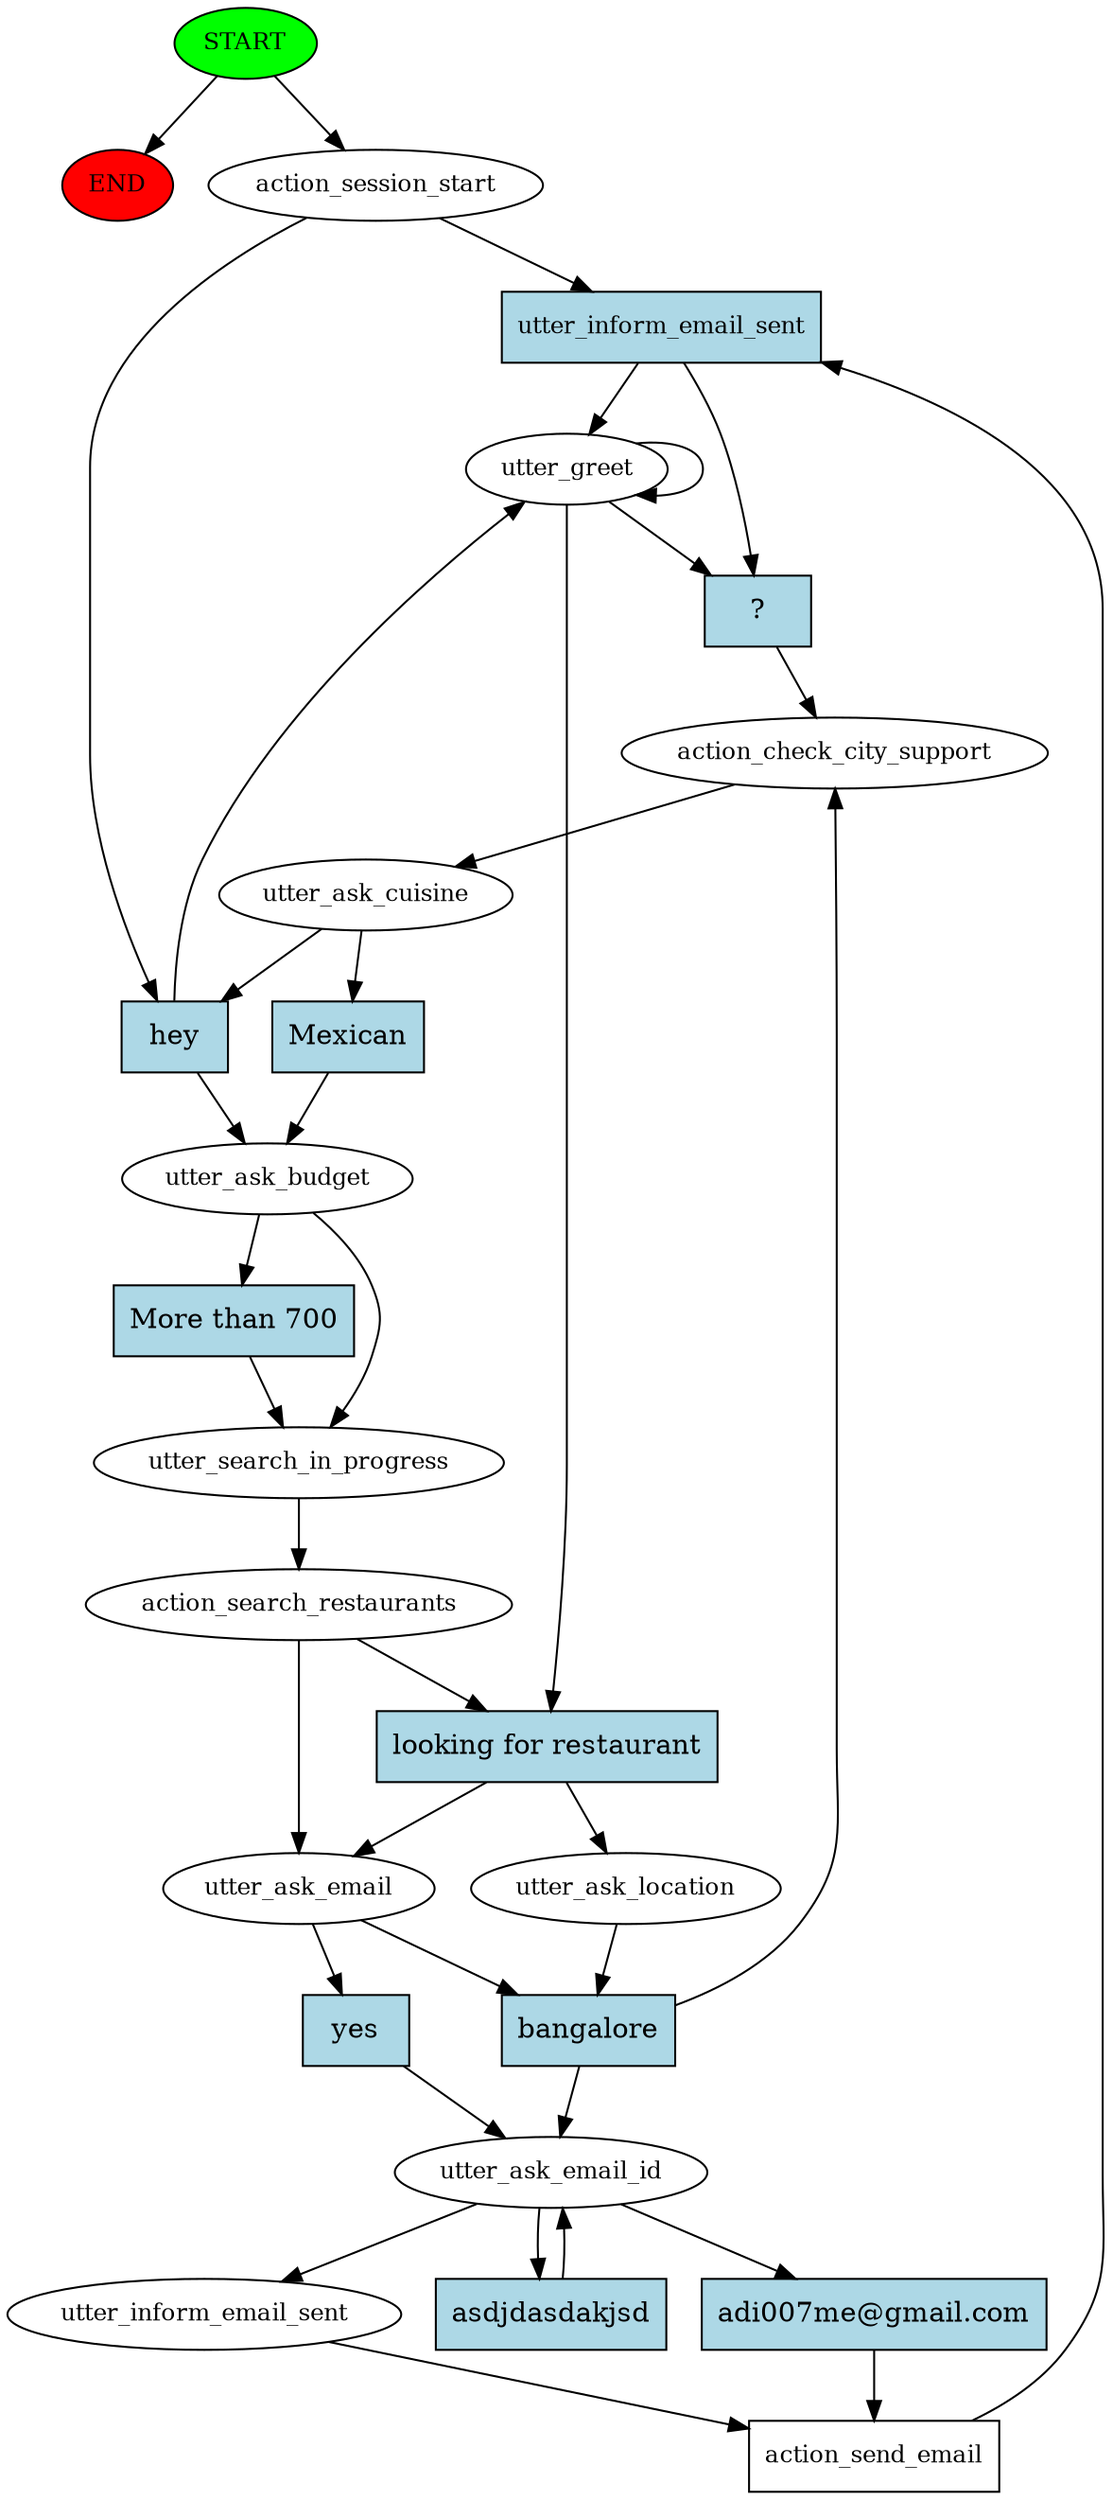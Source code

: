 digraph  {
0 [class="start active", fillcolor=green, fontsize=12, label=START, style=filled];
"-1" [class=end, fillcolor=red, fontsize=12, label=END, style=filled];
1 [class=active, fontsize=12, label=action_session_start];
2 [class=active, fontsize=12, label=utter_greet];
4 [class=active, fontsize=12, label=action_check_city_support];
5 [class=active, fontsize=12, label=utter_ask_budget];
6 [class=active, fontsize=12, label=utter_search_in_progress];
7 [class=active, fontsize=12, label=action_search_restaurants];
8 [class=active, fontsize=12, label=utter_ask_email];
9 [class=active, fontsize=12, label=utter_ask_email_id];
10 [class=active, fontsize=12, label=action_send_email];
11 [class=active, fontsize=12, label=utter_inform_email_sent];
12 [class="intent dashed active", label="  ?  ", shape=rect];
13 [class="intent active", fillcolor=lightblue, label=hi, shape=rect, style=filled];
14 [class="intent active", fillcolor=lightblue, label="Im hungry. Looking out for some good chinese restaurants in chandigarh", shape=rect, style=filled];
15 [class="intent active", fillcolor=lightblue, label="Rs. 300 to 700", shape=rect, style=filled];
16 [class="intent active", fillcolor=lightblue, label="yes, please", shape=rect, style=filled];
17 [class="intent active", fillcolor=lightblue, label="iamshiv.tr@gmail.com", shape=rect, style=filled];
0 -> "-1"  [class="", key=NONE, label=""];
0 -> 1  [class=active, key=NONE, label=""];
1 -> 13  [class=active, key=0];
2 -> 2  [class=active, key=NONE, label=""];
2 -> 14  [class=active, key=0];
4 -> 5  [class=active, key=NONE, label=""];
5 -> 15  [class=active, key=0];
6 -> 7  [class=active, key=NONE, label=""];
7 -> 8  [class=active, key=NONE, label=""];
8 -> 16  [class=active, key=0];
9 -> 17  [class=active, key=0];
10 -> 11  [class=active, key=NONE, label=""];
11 -> 12  [class=active, key=NONE, label=""];
13 -> 2  [class=active, key=0];
14 -> 4  [class=active, key=0];
15 -> 6  [class=active, key=0];
16 -> 9  [class=active, key=0];
17 -> 10  [class=active, key=0];
3 [class=active, fontsize=12, label=utter_ask_location];
4 [class=active, fontsize=12, label=action_check_city_support];
5 [class=active, fontsize=12, label=utter_ask_cuisine];
6 [class=active, fontsize=12, label=utter_ask_budget];
7 [class=active, fontsize=12, label=utter_search_in_progress];
8 [class=active, fontsize=12, label=action_search_restaurants];
9 [class=active, fontsize=12, label=utter_ask_email];
10 [class=active, fontsize=12, label=utter_ask_email_id];
12 [class=active, fontsize=12, label=action_send_email];
13 [class=active, fontsize=12, label=utter_inform_email_sent];
14 [class="intent dashed active", label="  ?  ", shape=rect];
15 [class="intent active", fillcolor=lightblue, label=hey, shape=rect, style=filled];
16 [class="intent active", fillcolor=lightblue, label="looking for restaurant", shape=rect, style=filled];
17 [class="intent active", fillcolor=lightblue, label=bangalore, shape=rect, style=filled];
18 [class="intent active", fillcolor=lightblue, label=Mexican, shape=rect, style=filled];
19 [class="intent active", fillcolor=lightblue, label="More than 700", shape=rect, style=filled];
20 [class="intent active", fillcolor=lightblue, label=yes, shape=rect, style=filled];
21 [class="intent active", fillcolor=lightblue, label="adi007me@gmail.com", shape=rect, style=filled];
22 [class="intent active", fillcolor=lightblue, label=asdjdasdakjsd, shape=rect, style=filled];
0 -> "-1"  [class="", key=NONE, label=""];
0 -> 1  [class=active, key=NONE, label=""];
1 -> 15  [class=active, key=0];
2 -> 16  [class=active, key=0];
3 -> 17  [class=active, key=0];
4 -> 5  [class=active, key=NONE, label=""];
5 -> 18  [class=active, key=0];
6 -> 19  [class=active, key=0];
7 -> 8  [class=active, key=NONE, label=""];
8 -> 9  [class=active, key=NONE, label=""];
9 -> 20  [class=active, key=0];
10 -> 21  [class=active, key=0];
10 -> 22  [class=active, key=0];
12 -> 13  [class=active, key=NONE, label=""];
13 -> 14  [class=active, key=NONE, label=""];
15 -> 2  [class=active, key=0];
16 -> 3  [class=active, key=0];
17 -> 4  [class=active, key=0];
18 -> 6  [class=active, key=0];
19 -> 7  [class=active, key=0];
20 -> 10  [class=active, key=0];
21 -> 12  [class=active, key=0];
22 -> 10  [class=active, key=0];
}
